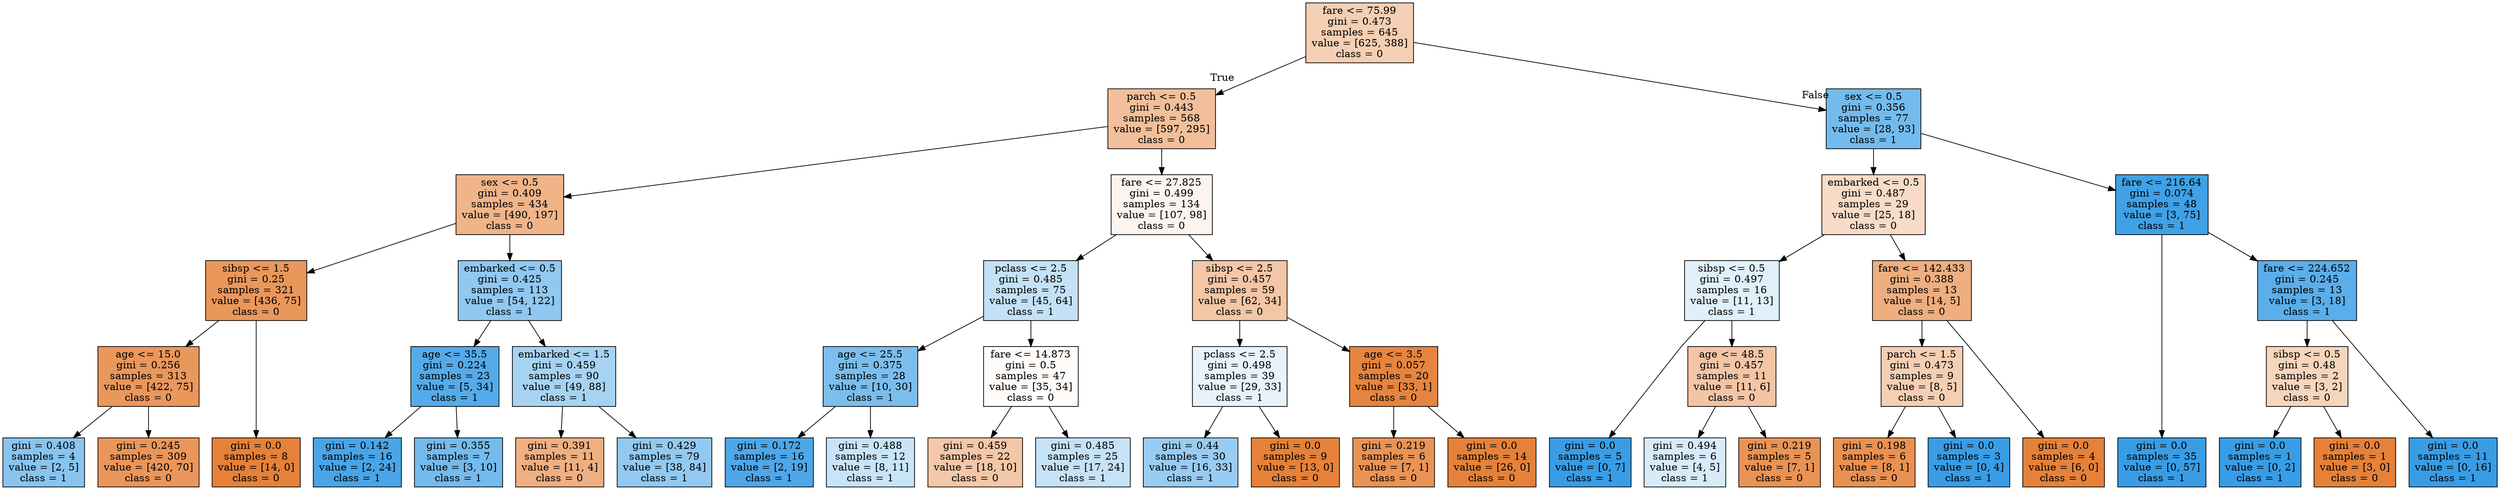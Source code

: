 digraph Tree {
node [shape=box, style="filled", color="black"] ;
graph [ranksep=equally, splines=polyline] ;
0 [label="fare <= 75.99\ngini = 0.473\nsamples = 645\nvalue = [625, 388]\nclass = 0", fillcolor="#e5813961"] ;
1 [label="parch <= 0.5\ngini = 0.443\nsamples = 568\nvalue = [597, 295]\nclass = 0", fillcolor="#e5813981"] ;
0 -> 1 [labeldistance=2.5, labelangle=45, headlabel="True"] ;
2 [label="sex <= 0.5\ngini = 0.409\nsamples = 434\nvalue = [490, 197]\nclass = 0", fillcolor="#e5813998"] ;
1 -> 2 ;
3 [label="sibsp <= 1.5\ngini = 0.25\nsamples = 321\nvalue = [436, 75]\nclass = 0", fillcolor="#e58139d3"] ;
2 -> 3 ;
4 [label="age <= 15.0\ngini = 0.256\nsamples = 313\nvalue = [422, 75]\nclass = 0", fillcolor="#e58139d2"] ;
3 -> 4 ;
5 [label="gini = 0.408\nsamples = 4\nvalue = [2, 5]\nclass = 1", fillcolor="#399de599"] ;
4 -> 5 ;
6 [label="gini = 0.245\nsamples = 309\nvalue = [420, 70]\nclass = 0", fillcolor="#e58139d4"] ;
4 -> 6 ;
7 [label="gini = 0.0\nsamples = 8\nvalue = [14, 0]\nclass = 0", fillcolor="#e58139ff"] ;
3 -> 7 ;
8 [label="embarked <= 0.5\ngini = 0.425\nsamples = 113\nvalue = [54, 122]\nclass = 1", fillcolor="#399de58e"] ;
2 -> 8 ;
9 [label="age <= 35.5\ngini = 0.224\nsamples = 23\nvalue = [5, 34]\nclass = 1", fillcolor="#399de5da"] ;
8 -> 9 ;
10 [label="gini = 0.142\nsamples = 16\nvalue = [2, 24]\nclass = 1", fillcolor="#399de5ea"] ;
9 -> 10 ;
11 [label="gini = 0.355\nsamples = 7\nvalue = [3, 10]\nclass = 1", fillcolor="#399de5b3"] ;
9 -> 11 ;
12 [label="embarked <= 1.5\ngini = 0.459\nsamples = 90\nvalue = [49, 88]\nclass = 1", fillcolor="#399de571"] ;
8 -> 12 ;
13 [label="gini = 0.391\nsamples = 11\nvalue = [11, 4]\nclass = 0", fillcolor="#e58139a2"] ;
12 -> 13 ;
14 [label="gini = 0.429\nsamples = 79\nvalue = [38, 84]\nclass = 1", fillcolor="#399de58c"] ;
12 -> 14 ;
15 [label="fare <= 27.825\ngini = 0.499\nsamples = 134\nvalue = [107, 98]\nclass = 0", fillcolor="#e5813915"] ;
1 -> 15 ;
16 [label="pclass <= 2.5\ngini = 0.485\nsamples = 75\nvalue = [45, 64]\nclass = 1", fillcolor="#399de54c"] ;
15 -> 16 ;
17 [label="age <= 25.5\ngini = 0.375\nsamples = 28\nvalue = [10, 30]\nclass = 1", fillcolor="#399de5aa"] ;
16 -> 17 ;
18 [label="gini = 0.172\nsamples = 16\nvalue = [2, 19]\nclass = 1", fillcolor="#399de5e4"] ;
17 -> 18 ;
19 [label="gini = 0.488\nsamples = 12\nvalue = [8, 11]\nclass = 1", fillcolor="#399de546"] ;
17 -> 19 ;
20 [label="fare <= 14.873\ngini = 0.5\nsamples = 47\nvalue = [35, 34]\nclass = 0", fillcolor="#e5813907"] ;
16 -> 20 ;
21 [label="gini = 0.459\nsamples = 22\nvalue = [18, 10]\nclass = 0", fillcolor="#e5813971"] ;
20 -> 21 ;
22 [label="gini = 0.485\nsamples = 25\nvalue = [17, 24]\nclass = 1", fillcolor="#399de54a"] ;
20 -> 22 ;
23 [label="sibsp <= 2.5\ngini = 0.457\nsamples = 59\nvalue = [62, 34]\nclass = 0", fillcolor="#e5813973"] ;
15 -> 23 ;
24 [label="pclass <= 2.5\ngini = 0.498\nsamples = 39\nvalue = [29, 33]\nclass = 1", fillcolor="#399de51f"] ;
23 -> 24 ;
25 [label="gini = 0.44\nsamples = 30\nvalue = [16, 33]\nclass = 1", fillcolor="#399de583"] ;
24 -> 25 ;
26 [label="gini = 0.0\nsamples = 9\nvalue = [13, 0]\nclass = 0", fillcolor="#e58139ff"] ;
24 -> 26 ;
27 [label="age <= 3.5\ngini = 0.057\nsamples = 20\nvalue = [33, 1]\nclass = 0", fillcolor="#e58139f7"] ;
23 -> 27 ;
28 [label="gini = 0.219\nsamples = 6\nvalue = [7, 1]\nclass = 0", fillcolor="#e58139db"] ;
27 -> 28 ;
29 [label="gini = 0.0\nsamples = 14\nvalue = [26, 0]\nclass = 0", fillcolor="#e58139ff"] ;
27 -> 29 ;
30 [label="sex <= 0.5\ngini = 0.356\nsamples = 77\nvalue = [28, 93]\nclass = 1", fillcolor="#399de5b2"] ;
0 -> 30 [labeldistance=2.5, labelangle=-45, headlabel="False"] ;
31 [label="embarked <= 0.5\ngini = 0.487\nsamples = 29\nvalue = [25, 18]\nclass = 0", fillcolor="#e5813947"] ;
30 -> 31 ;
32 [label="sibsp <= 0.5\ngini = 0.497\nsamples = 16\nvalue = [11, 13]\nclass = 1", fillcolor="#399de527"] ;
31 -> 32 ;
33 [label="gini = 0.0\nsamples = 5\nvalue = [0, 7]\nclass = 1", fillcolor="#399de5ff"] ;
32 -> 33 ;
34 [label="age <= 48.5\ngini = 0.457\nsamples = 11\nvalue = [11, 6]\nclass = 0", fillcolor="#e5813974"] ;
32 -> 34 ;
35 [label="gini = 0.494\nsamples = 6\nvalue = [4, 5]\nclass = 1", fillcolor="#399de533"] ;
34 -> 35 ;
36 [label="gini = 0.219\nsamples = 5\nvalue = [7, 1]\nclass = 0", fillcolor="#e58139db"] ;
34 -> 36 ;
37 [label="fare <= 142.433\ngini = 0.388\nsamples = 13\nvalue = [14, 5]\nclass = 0", fillcolor="#e58139a4"] ;
31 -> 37 ;
38 [label="parch <= 1.5\ngini = 0.473\nsamples = 9\nvalue = [8, 5]\nclass = 0", fillcolor="#e5813960"] ;
37 -> 38 ;
39 [label="gini = 0.198\nsamples = 6\nvalue = [8, 1]\nclass = 0", fillcolor="#e58139df"] ;
38 -> 39 ;
40 [label="gini = 0.0\nsamples = 3\nvalue = [0, 4]\nclass = 1", fillcolor="#399de5ff"] ;
38 -> 40 ;
41 [label="gini = 0.0\nsamples = 4\nvalue = [6, 0]\nclass = 0", fillcolor="#e58139ff"] ;
37 -> 41 ;
42 [label="fare <= 216.64\ngini = 0.074\nsamples = 48\nvalue = [3, 75]\nclass = 1", fillcolor="#399de5f5"] ;
30 -> 42 ;
43 [label="gini = 0.0\nsamples = 35\nvalue = [0, 57]\nclass = 1", fillcolor="#399de5ff"] ;
42 -> 43 ;
44 [label="fare <= 224.652\ngini = 0.245\nsamples = 13\nvalue = [3, 18]\nclass = 1", fillcolor="#399de5d4"] ;
42 -> 44 ;
45 [label="sibsp <= 0.5\ngini = 0.48\nsamples = 2\nvalue = [3, 2]\nclass = 0", fillcolor="#e5813955"] ;
44 -> 45 ;
46 [label="gini = 0.0\nsamples = 1\nvalue = [0, 2]\nclass = 1", fillcolor="#399de5ff"] ;
45 -> 46 ;
47 [label="gini = 0.0\nsamples = 1\nvalue = [3, 0]\nclass = 0", fillcolor="#e58139ff"] ;
45 -> 47 ;
48 [label="gini = 0.0\nsamples = 11\nvalue = [0, 16]\nclass = 1", fillcolor="#399de5ff"] ;
44 -> 48 ;
{rank=same ; 0} ;
{rank=same ; 1; 30} ;
{rank=same ; 2; 15; 31; 42} ;
{rank=same ; 3; 8; 16; 23; 32; 37; 44} ;
{rank=same ; 4; 9; 12; 17; 20; 24; 27; 34; 38; 45} ;
{rank=same ; 5; 6; 7; 10; 11; 13; 14; 18; 19; 21; 22; 25; 26; 28; 29; 33; 35; 36; 39; 40; 41; 43; 46; 47; 48} ;
}